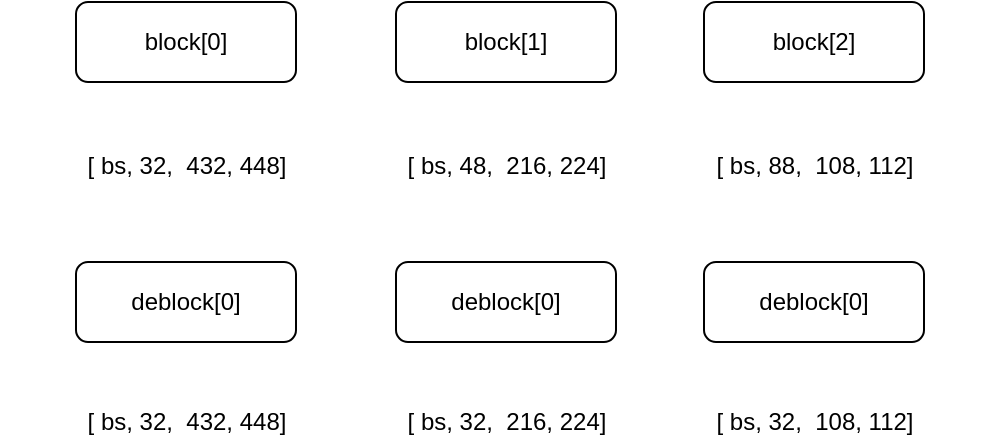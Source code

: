 <mxfile version="14.2.5" type="github">
  <diagram id="I71OE4nxUPz9BCzFAyAM" name="Page-1">
    <mxGraphModel dx="1026" dy="514" grid="1" gridSize="10" guides="1" tooltips="1" connect="1" arrows="1" fold="1" page="1" pageScale="1" pageWidth="827" pageHeight="1169" math="0" shadow="0">
      <root>
        <mxCell id="0" />
        <mxCell id="1" parent="0" />
        <mxCell id="FhyLF3LitlM-HpXKTG5y-1" value="block[0]" style="rounded=1;whiteSpace=wrap;html=1;" vertex="1" parent="1">
          <mxGeometry x="100" y="50" width="110" height="40" as="geometry" />
        </mxCell>
        <mxCell id="FhyLF3LitlM-HpXKTG5y-2" value="block[1]" style="rounded=1;whiteSpace=wrap;html=1;" vertex="1" parent="1">
          <mxGeometry x="260" y="50" width="110" height="40" as="geometry" />
        </mxCell>
        <mxCell id="FhyLF3LitlM-HpXKTG5y-3" value="block[2]" style="rounded=1;whiteSpace=wrap;html=1;" vertex="1" parent="1">
          <mxGeometry x="414" y="50" width="110" height="40" as="geometry" />
        </mxCell>
        <mxCell id="FhyLF3LitlM-HpXKTG5y-4" value="[ bs, 32,&amp;nbsp; 432, 448]" style="text;html=1;strokeColor=none;fillColor=none;align=center;verticalAlign=middle;whiteSpace=wrap;rounded=0;" vertex="1" parent="1">
          <mxGeometry x="62.5" y="122" width="185" height="20" as="geometry" />
        </mxCell>
        <mxCell id="FhyLF3LitlM-HpXKTG5y-5" value="[ bs, 48,&amp;nbsp; 216, 224]" style="text;html=1;strokeColor=none;fillColor=none;align=center;verticalAlign=middle;whiteSpace=wrap;rounded=0;" vertex="1" parent="1">
          <mxGeometry x="222.5" y="122" width="185" height="20" as="geometry" />
        </mxCell>
        <mxCell id="FhyLF3LitlM-HpXKTG5y-6" value="[ bs, 88,&amp;nbsp; 108, 112]" style="text;html=1;strokeColor=none;fillColor=none;align=center;verticalAlign=middle;whiteSpace=wrap;rounded=0;" vertex="1" parent="1">
          <mxGeometry x="376.5" y="122" width="185" height="20" as="geometry" />
        </mxCell>
        <mxCell id="FhyLF3LitlM-HpXKTG5y-8" value="deblock[0]" style="rounded=1;whiteSpace=wrap;html=1;" vertex="1" parent="1">
          <mxGeometry x="100" y="180" width="110" height="40" as="geometry" />
        </mxCell>
        <mxCell id="FhyLF3LitlM-HpXKTG5y-9" value="deblock[0]" style="rounded=1;whiteSpace=wrap;html=1;" vertex="1" parent="1">
          <mxGeometry x="260" y="180" width="110" height="40" as="geometry" />
        </mxCell>
        <mxCell id="FhyLF3LitlM-HpXKTG5y-10" value="deblock[0]" style="rounded=1;whiteSpace=wrap;html=1;" vertex="1" parent="1">
          <mxGeometry x="414" y="180" width="110" height="40" as="geometry" />
        </mxCell>
        <mxCell id="FhyLF3LitlM-HpXKTG5y-11" value="[ bs, 32,&amp;nbsp; 432, 448]" style="text;html=1;strokeColor=none;fillColor=none;align=center;verticalAlign=middle;whiteSpace=wrap;rounded=0;" vertex="1" parent="1">
          <mxGeometry x="62.5" y="250" width="185" height="20" as="geometry" />
        </mxCell>
        <mxCell id="FhyLF3LitlM-HpXKTG5y-12" value="[ bs, 32,&amp;nbsp; 216, 224]" style="text;html=1;strokeColor=none;fillColor=none;align=center;verticalAlign=middle;whiteSpace=wrap;rounded=0;" vertex="1" parent="1">
          <mxGeometry x="222.5" y="250" width="185" height="20" as="geometry" />
        </mxCell>
        <mxCell id="FhyLF3LitlM-HpXKTG5y-13" value="[ bs, 32,&amp;nbsp; 108, 112]" style="text;html=1;strokeColor=none;fillColor=none;align=center;verticalAlign=middle;whiteSpace=wrap;rounded=0;" vertex="1" parent="1">
          <mxGeometry x="376.5" y="250" width="185" height="20" as="geometry" />
        </mxCell>
      </root>
    </mxGraphModel>
  </diagram>
</mxfile>

